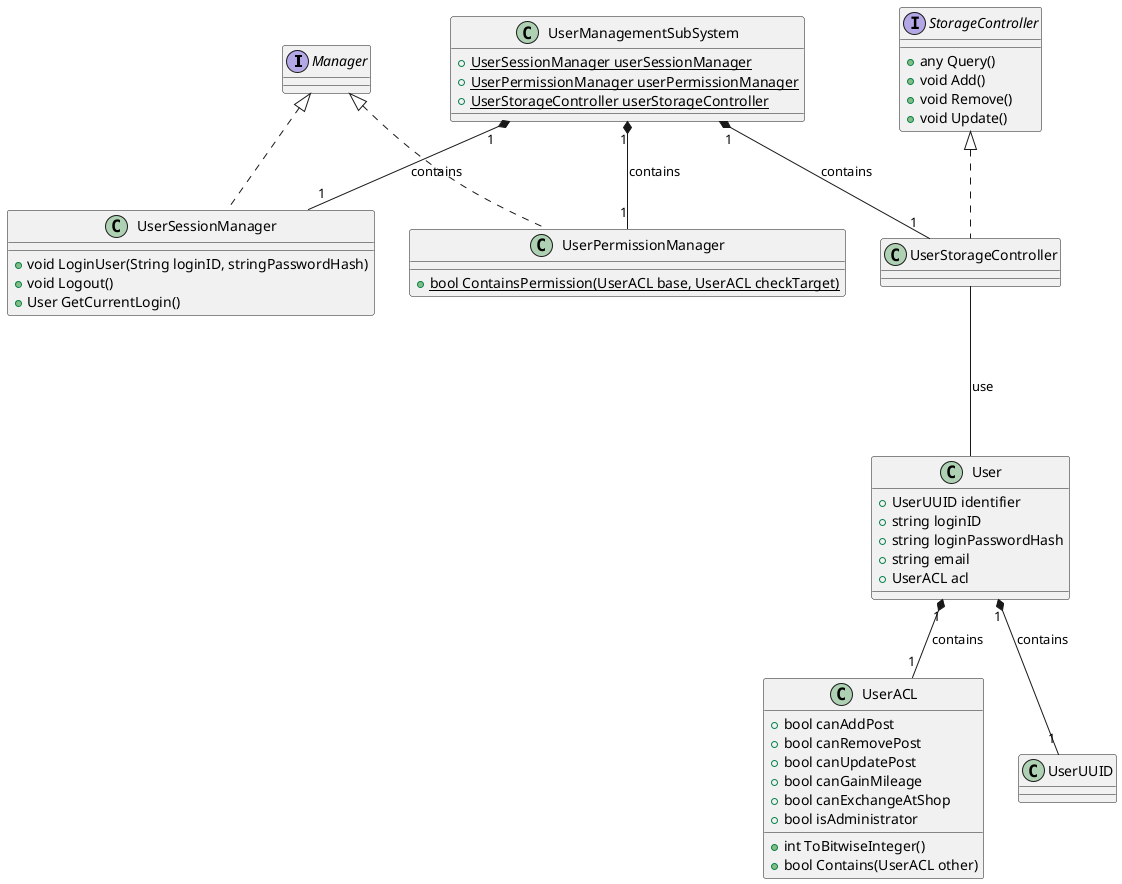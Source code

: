 @startuml
Interface Manager
Interface StorageController {
    + any Query()
    + void Add()
    + void Remove()
    + void Update()
}

class UserACL {
    + bool canAddPost
    + bool canRemovePost
    + bool canUpdatePost
    + bool canGainMileage
    + bool canExchangeAtShop
    + bool isAdministrator
    + int ToBitwiseInteger()
    + bool Contains(UserACL other)
}

class User {
    + UserUUID identifier
    + string loginID
    + string loginPasswordHash
    + string email
    + UserACL acl
}

class UserSessionManager implements Manager {
    + void LoginUser(String loginID, stringPasswordHash)
    + void Logout()
    + User GetCurrentLogin()
}

class UserStorageController implements StorageController {}
UserStorageController --- User : use

class UserPermissionManager implements Manager {
    + {static} bool ContainsPermission(UserACL base, UserACL checkTarget)
}

User "1" *-- "1" UserUUID : contains
User "1" *-- "1" UserACL : contains

' User Management SubSystem

class UserManagementSubSystem {
    + {static} UserSessionManager userSessionManager
    + {static} UserPermissionManager userPermissionManager
    + {static} UserStorageController userStorageController
}

UserManagementSubSystem "1" *-- "1" UserSessionManager : contains
UserManagementSubSystem "1" *-- "1" UserStorageController : contains
UserManagementSubSystem "1" *-- "1" UserPermissionManager : contains
@enduml
